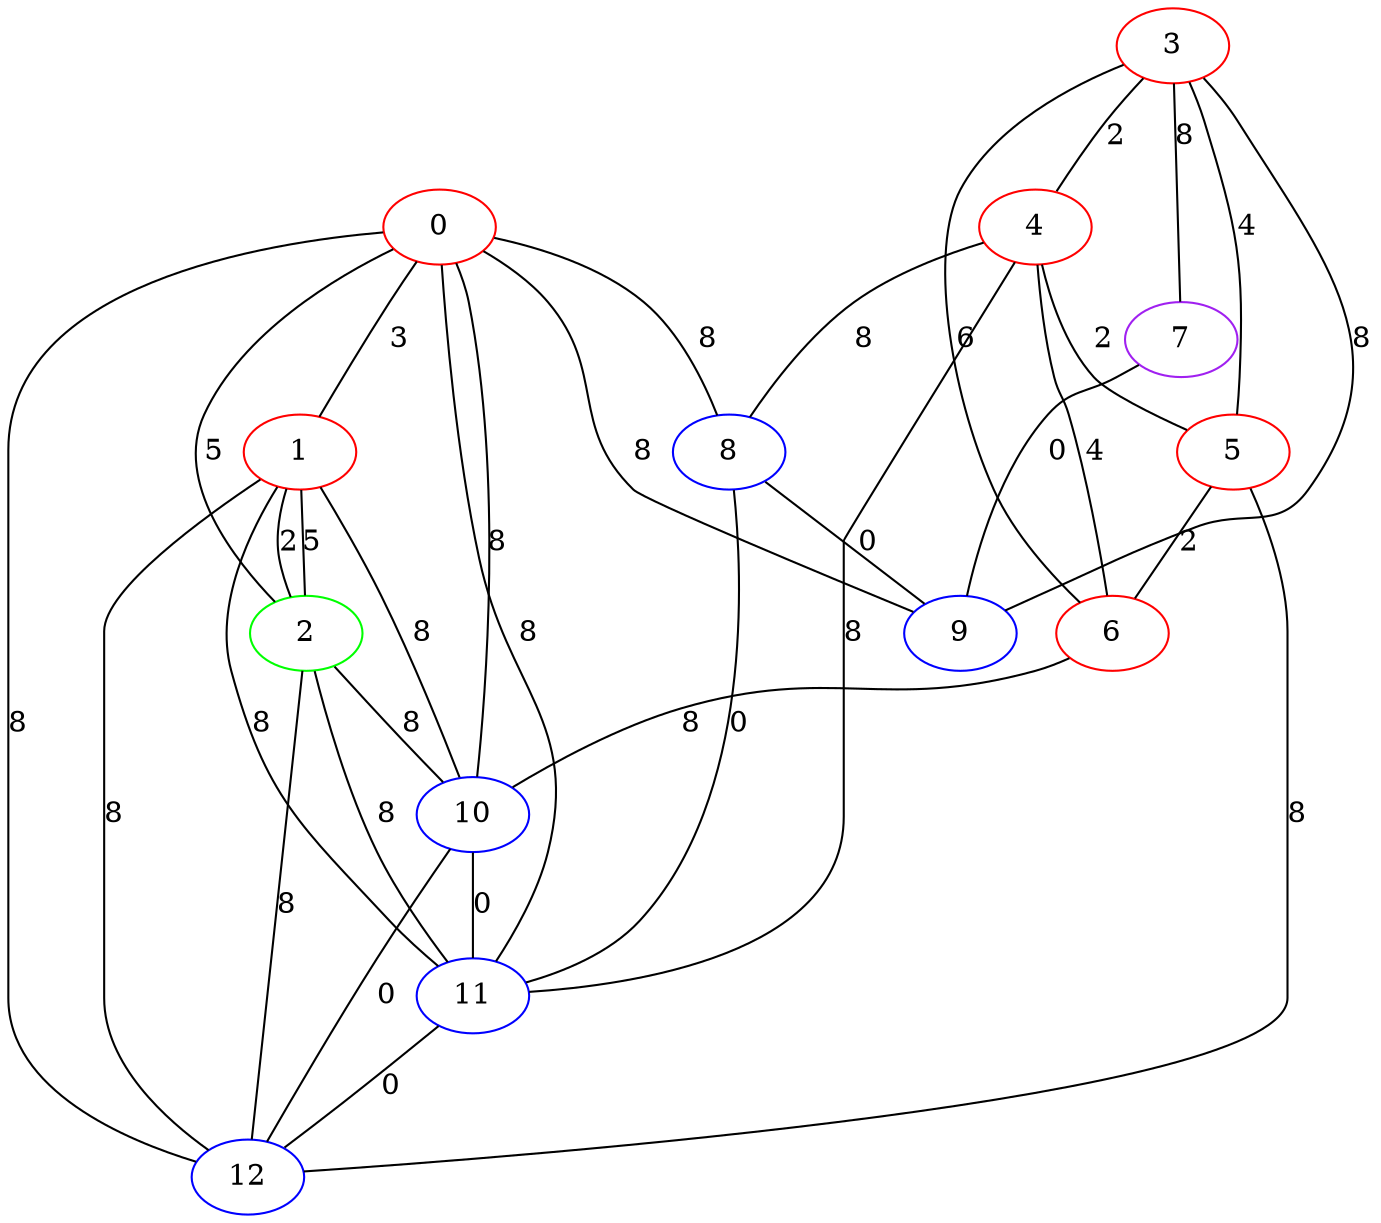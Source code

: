 graph "" {
0 [color=red, weight=1];
1 [color=red, weight=1];
2 [color=green, weight=2];
3 [color=red, weight=1];
4 [color=red, weight=1];
5 [color=red, weight=1];
6 [color=red, weight=1];
7 [color=purple, weight=4];
8 [color=blue, weight=3];
9 [color=blue, weight=3];
10 [color=blue, weight=3];
11 [color=blue, weight=3];
12 [color=blue, weight=3];
0 -- 1  [key=0, label=3];
0 -- 2  [key=0, label=5];
0 -- 8  [key=0, label=8];
0 -- 9  [key=0, label=8];
0 -- 10  [key=0, label=8];
0 -- 11  [key=0, label=8];
0 -- 12  [key=0, label=8];
1 -- 2  [key=0, label=2];
1 -- 2  [key=1, label=5];
1 -- 11  [key=0, label=8];
1 -- 12  [key=0, label=8];
1 -- 10  [key=0, label=8];
2 -- 10  [key=0, label=8];
2 -- 11  [key=0, label=8];
2 -- 12  [key=0, label=8];
3 -- 9  [key=0, label=8];
3 -- 4  [key=0, label=2];
3 -- 5  [key=0, label=4];
3 -- 6  [key=0, label=6];
3 -- 7  [key=0, label=8];
4 -- 8  [key=0, label=8];
4 -- 11  [key=0, label=8];
4 -- 5  [key=0, label=2];
4 -- 6  [key=0, label=4];
5 -- 12  [key=0, label=8];
5 -- 6  [key=0, label=2];
6 -- 10  [key=0, label=8];
7 -- 9  [key=0, label=0];
8 -- 9  [key=0, label=0];
8 -- 11  [key=0, label=0];
10 -- 11  [key=0, label=0];
10 -- 12  [key=0, label=0];
11 -- 12  [key=0, label=0];
}
